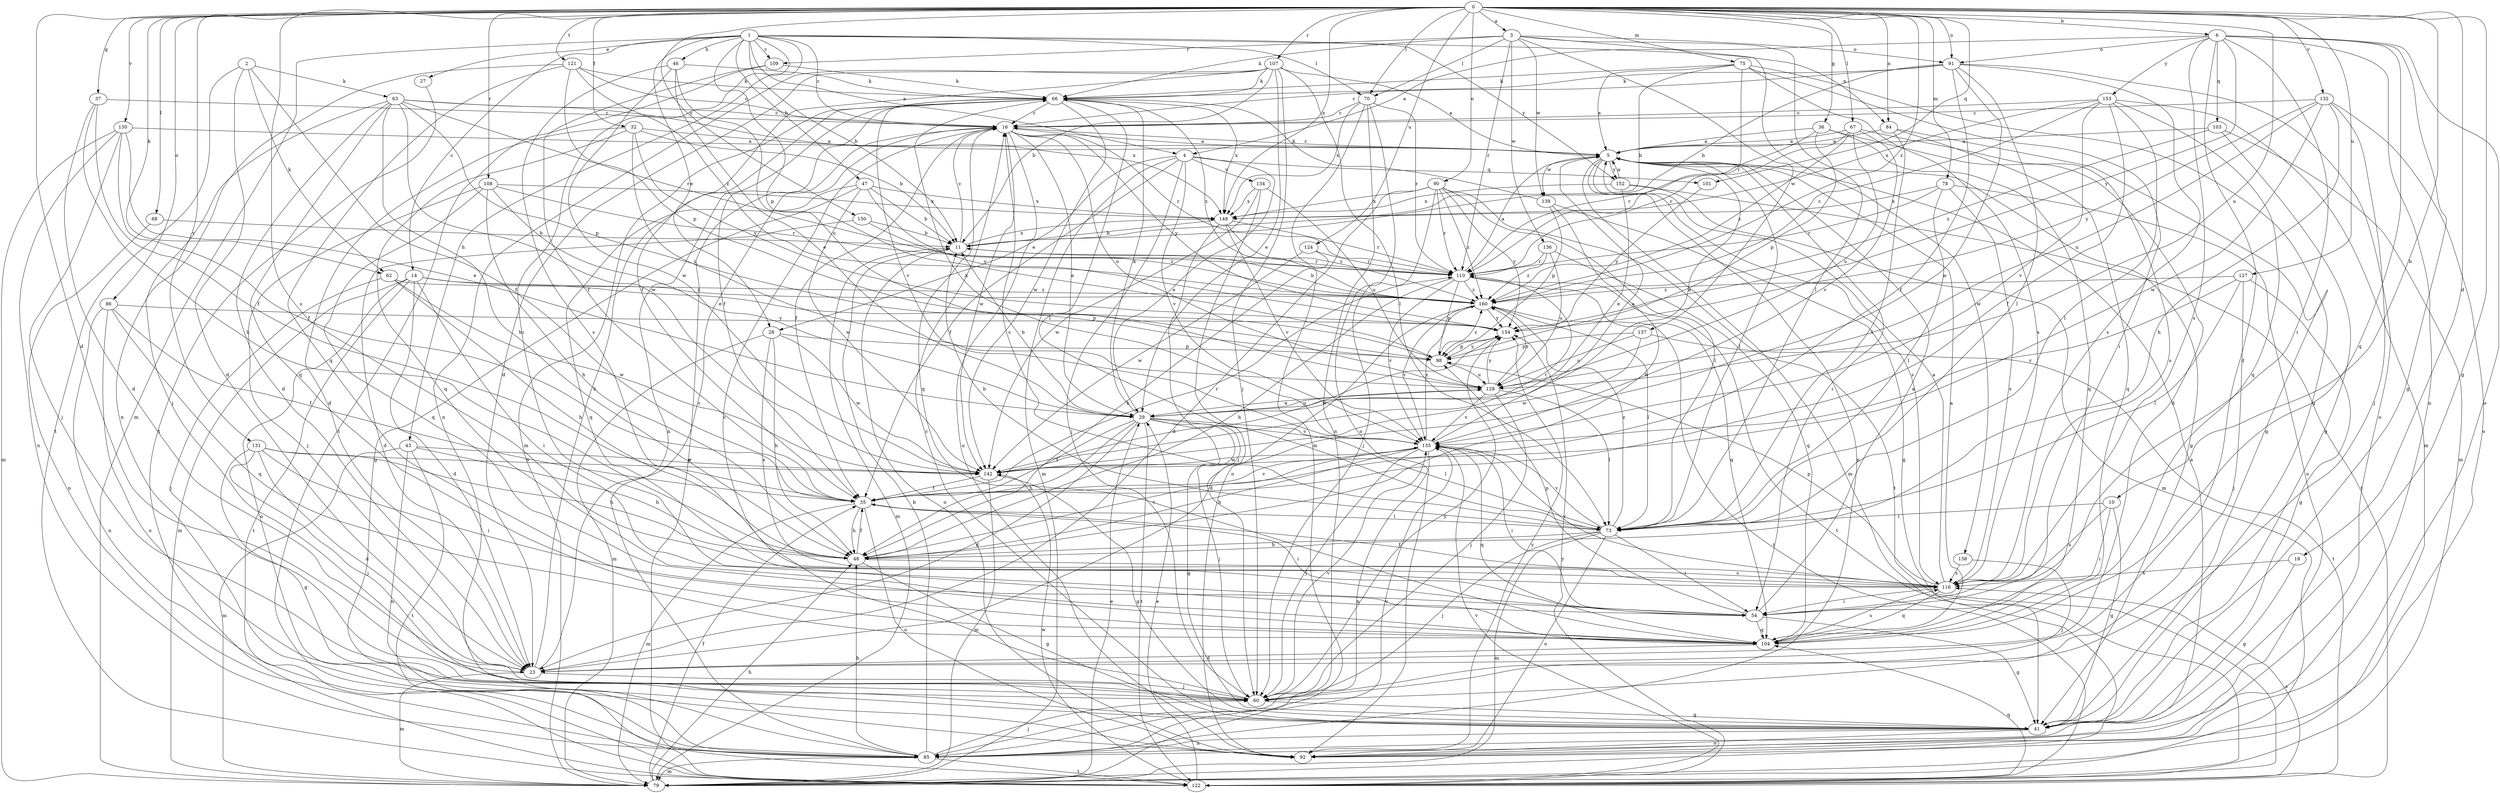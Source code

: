 strict digraph  {
0;
1;
2;
3;
4;
5;
6;
10;
11;
14;
16;
18;
23;
27;
28;
29;
32;
35;
36;
37;
41;
43;
46;
47;
48;
54;
60;
62;
63;
66;
67;
68;
70;
73;
75;
78;
79;
84;
85;
86;
90;
91;
92;
98;
101;
103;
104;
107;
108;
109;
110;
116;
121;
122;
124;
127;
128;
130;
131;
132;
134;
135;
136;
137;
138;
139;
142;
148;
150;
152;
153;
154;
160;
0 -> 3  [label=a];
0 -> 6  [label=b];
0 -> 10  [label=b];
0 -> 18  [label=d];
0 -> 23  [label=d];
0 -> 32  [label=f];
0 -> 36  [label=g];
0 -> 37  [label=g];
0 -> 41  [label=g];
0 -> 62  [label=k];
0 -> 67  [label=l];
0 -> 68  [label=l];
0 -> 70  [label=l];
0 -> 75  [label=m];
0 -> 78  [label=m];
0 -> 84  [label=n];
0 -> 86  [label=o];
0 -> 90  [label=o];
0 -> 91  [label=o];
0 -> 101  [label=q];
0 -> 107  [label=r];
0 -> 108  [label=r];
0 -> 116  [label=s];
0 -> 121  [label=t];
0 -> 124  [label=u];
0 -> 127  [label=u];
0 -> 128  [label=u];
0 -> 130  [label=v];
0 -> 131  [label=v];
0 -> 132  [label=v];
0 -> 148  [label=x];
0 -> 150  [label=y];
0 -> 160  [label=z];
1 -> 4  [label=a];
1 -> 11  [label=b];
1 -> 14  [label=c];
1 -> 16  [label=c];
1 -> 27  [label=e];
1 -> 28  [label=e];
1 -> 43  [label=h];
1 -> 46  [label=h];
1 -> 47  [label=h];
1 -> 54  [label=i];
1 -> 70  [label=l];
1 -> 79  [label=m];
1 -> 84  [label=n];
1 -> 98  [label=p];
1 -> 109  [label=r];
1 -> 152  [label=y];
2 -> 23  [label=d];
2 -> 35  [label=f];
2 -> 62  [label=k];
2 -> 63  [label=k];
2 -> 122  [label=t];
3 -> 66  [label=k];
3 -> 70  [label=l];
3 -> 73  [label=l];
3 -> 91  [label=o];
3 -> 109  [label=r];
3 -> 110  [label=r];
3 -> 136  [label=w];
3 -> 137  [label=w];
3 -> 138  [label=w];
3 -> 139  [label=w];
4 -> 28  [label=e];
4 -> 29  [label=e];
4 -> 35  [label=f];
4 -> 60  [label=j];
4 -> 79  [label=m];
4 -> 101  [label=q];
4 -> 134  [label=v];
4 -> 135  [label=v];
5 -> 16  [label=c];
5 -> 41  [label=g];
5 -> 54  [label=i];
5 -> 73  [label=l];
5 -> 79  [label=m];
5 -> 85  [label=n];
5 -> 116  [label=s];
5 -> 139  [label=w];
5 -> 152  [label=y];
6 -> 4  [label=a];
6 -> 23  [label=d];
6 -> 41  [label=g];
6 -> 54  [label=i];
6 -> 85  [label=n];
6 -> 91  [label=o];
6 -> 92  [label=o];
6 -> 103  [label=q];
6 -> 104  [label=q];
6 -> 116  [label=s];
6 -> 153  [label=y];
6 -> 154  [label=y];
10 -> 41  [label=g];
10 -> 54  [label=i];
10 -> 73  [label=l];
10 -> 116  [label=s];
11 -> 16  [label=c];
11 -> 79  [label=m];
11 -> 92  [label=o];
11 -> 110  [label=r];
11 -> 148  [label=x];
14 -> 23  [label=d];
14 -> 54  [label=i];
14 -> 79  [label=m];
14 -> 92  [label=o];
14 -> 98  [label=p];
14 -> 122  [label=t];
14 -> 160  [label=z];
16 -> 5  [label=a];
16 -> 29  [label=e];
16 -> 35  [label=f];
16 -> 92  [label=o];
16 -> 104  [label=q];
16 -> 110  [label=r];
16 -> 128  [label=u];
16 -> 142  [label=w];
16 -> 154  [label=y];
18 -> 41  [label=g];
18 -> 116  [label=s];
23 -> 16  [label=c];
23 -> 60  [label=j];
23 -> 66  [label=k];
23 -> 79  [label=m];
27 -> 122  [label=t];
28 -> 48  [label=h];
28 -> 79  [label=m];
28 -> 98  [label=p];
28 -> 116  [label=s];
28 -> 142  [label=w];
29 -> 5  [label=a];
29 -> 11  [label=b];
29 -> 23  [label=d];
29 -> 35  [label=f];
29 -> 41  [label=g];
29 -> 48  [label=h];
29 -> 60  [label=j];
29 -> 66  [label=k];
29 -> 73  [label=l];
29 -> 122  [label=t];
29 -> 128  [label=u];
29 -> 135  [label=v];
32 -> 5  [label=a];
32 -> 11  [label=b];
32 -> 23  [label=d];
32 -> 104  [label=q];
32 -> 128  [label=u];
32 -> 154  [label=y];
35 -> 48  [label=h];
35 -> 54  [label=i];
35 -> 73  [label=l];
35 -> 79  [label=m];
35 -> 92  [label=o];
35 -> 110  [label=r];
35 -> 135  [label=v];
36 -> 5  [label=a];
36 -> 23  [label=d];
36 -> 98  [label=p];
36 -> 104  [label=q];
36 -> 110  [label=r];
37 -> 16  [label=c];
37 -> 23  [label=d];
37 -> 35  [label=f];
37 -> 48  [label=h];
41 -> 16  [label=c];
41 -> 85  [label=n];
41 -> 92  [label=o];
43 -> 48  [label=h];
43 -> 79  [label=m];
43 -> 85  [label=n];
43 -> 122  [label=t];
43 -> 142  [label=w];
46 -> 29  [label=e];
46 -> 66  [label=k];
46 -> 116  [label=s];
46 -> 128  [label=u];
46 -> 142  [label=w];
47 -> 11  [label=b];
47 -> 41  [label=g];
47 -> 104  [label=q];
47 -> 142  [label=w];
47 -> 148  [label=x];
47 -> 154  [label=y];
48 -> 35  [label=f];
48 -> 41  [label=g];
48 -> 116  [label=s];
48 -> 135  [label=v];
54 -> 5  [label=a];
54 -> 41  [label=g];
54 -> 98  [label=p];
54 -> 104  [label=q];
60 -> 16  [label=c];
60 -> 41  [label=g];
60 -> 135  [label=v];
60 -> 154  [label=y];
62 -> 48  [label=h];
62 -> 60  [label=j];
62 -> 142  [label=w];
62 -> 160  [label=z];
63 -> 16  [label=c];
63 -> 23  [label=d];
63 -> 48  [label=h];
63 -> 60  [label=j];
63 -> 98  [label=p];
63 -> 104  [label=q];
63 -> 110  [label=r];
63 -> 142  [label=w];
63 -> 148  [label=x];
66 -> 16  [label=c];
66 -> 35  [label=f];
66 -> 73  [label=l];
66 -> 79  [label=m];
66 -> 85  [label=n];
66 -> 135  [label=v];
66 -> 142  [label=w];
66 -> 148  [label=x];
66 -> 160  [label=z];
67 -> 5  [label=a];
67 -> 110  [label=r];
67 -> 116  [label=s];
67 -> 128  [label=u];
67 -> 135  [label=v];
67 -> 160  [label=z];
68 -> 11  [label=b];
68 -> 85  [label=n];
70 -> 16  [label=c];
70 -> 79  [label=m];
70 -> 85  [label=n];
70 -> 92  [label=o];
70 -> 110  [label=r];
70 -> 148  [label=x];
73 -> 11  [label=b];
73 -> 16  [label=c];
73 -> 48  [label=h];
73 -> 54  [label=i];
73 -> 60  [label=j];
73 -> 79  [label=m];
73 -> 92  [label=o];
73 -> 135  [label=v];
73 -> 160  [label=z];
75 -> 5  [label=a];
75 -> 11  [label=b];
75 -> 41  [label=g];
75 -> 54  [label=i];
75 -> 66  [label=k];
75 -> 110  [label=r];
75 -> 116  [label=s];
78 -> 73  [label=l];
78 -> 92  [label=o];
78 -> 110  [label=r];
78 -> 116  [label=s];
78 -> 148  [label=x];
79 -> 29  [label=e];
79 -> 35  [label=f];
79 -> 48  [label=h];
84 -> 5  [label=a];
84 -> 41  [label=g];
84 -> 73  [label=l];
84 -> 104  [label=q];
85 -> 5  [label=a];
85 -> 11  [label=b];
85 -> 48  [label=h];
85 -> 60  [label=j];
85 -> 79  [label=m];
85 -> 122  [label=t];
85 -> 135  [label=v];
86 -> 35  [label=f];
86 -> 85  [label=n];
86 -> 92  [label=o];
86 -> 104  [label=q];
86 -> 154  [label=y];
90 -> 23  [label=d];
90 -> 60  [label=j];
90 -> 73  [label=l];
90 -> 110  [label=r];
90 -> 122  [label=t];
90 -> 148  [label=x];
90 -> 154  [label=y];
90 -> 160  [label=z];
91 -> 11  [label=b];
91 -> 16  [label=c];
91 -> 35  [label=f];
91 -> 66  [label=k];
91 -> 73  [label=l];
91 -> 92  [label=o];
91 -> 116  [label=s];
91 -> 142  [label=w];
92 -> 154  [label=y];
98 -> 128  [label=u];
98 -> 154  [label=y];
98 -> 160  [label=z];
101 -> 154  [label=y];
103 -> 5  [label=a];
103 -> 41  [label=g];
103 -> 79  [label=m];
103 -> 160  [label=z];
104 -> 5  [label=a];
104 -> 23  [label=d];
104 -> 116  [label=s];
107 -> 5  [label=a];
107 -> 11  [label=b];
107 -> 23  [label=d];
107 -> 29  [label=e];
107 -> 35  [label=f];
107 -> 60  [label=j];
107 -> 66  [label=k];
107 -> 73  [label=l];
107 -> 85  [label=n];
108 -> 29  [label=e];
108 -> 48  [label=h];
108 -> 60  [label=j];
108 -> 104  [label=q];
108 -> 110  [label=r];
108 -> 148  [label=x];
109 -> 35  [label=f];
109 -> 66  [label=k];
109 -> 122  [label=t];
110 -> 5  [label=a];
110 -> 48  [label=h];
110 -> 98  [label=p];
110 -> 104  [label=q];
110 -> 122  [label=t];
110 -> 135  [label=v];
110 -> 160  [label=z];
116 -> 5  [label=a];
116 -> 35  [label=f];
116 -> 54  [label=i];
116 -> 98  [label=p];
116 -> 104  [label=q];
116 -> 135  [label=v];
121 -> 16  [label=c];
121 -> 66  [label=k];
121 -> 85  [label=n];
121 -> 98  [label=p];
121 -> 104  [label=q];
121 -> 160  [label=z];
122 -> 16  [label=c];
122 -> 29  [label=e];
122 -> 104  [label=q];
122 -> 116  [label=s];
122 -> 135  [label=v];
122 -> 142  [label=w];
122 -> 154  [label=y];
124 -> 48  [label=h];
124 -> 110  [label=r];
124 -> 142  [label=w];
127 -> 41  [label=g];
127 -> 60  [label=j];
127 -> 73  [label=l];
127 -> 135  [label=v];
127 -> 160  [label=z];
128 -> 29  [label=e];
128 -> 60  [label=j];
128 -> 73  [label=l];
128 -> 135  [label=v];
128 -> 154  [label=y];
128 -> 160  [label=z];
130 -> 5  [label=a];
130 -> 29  [label=e];
130 -> 35  [label=f];
130 -> 60  [label=j];
130 -> 79  [label=m];
130 -> 85  [label=n];
131 -> 23  [label=d];
131 -> 41  [label=g];
131 -> 48  [label=h];
131 -> 54  [label=i];
131 -> 60  [label=j];
131 -> 142  [label=w];
132 -> 16  [label=c];
132 -> 48  [label=h];
132 -> 60  [label=j];
132 -> 92  [label=o];
132 -> 128  [label=u];
132 -> 142  [label=w];
132 -> 154  [label=y];
134 -> 92  [label=o];
134 -> 128  [label=u];
134 -> 142  [label=w];
134 -> 148  [label=x];
135 -> 5  [label=a];
135 -> 48  [label=h];
135 -> 54  [label=i];
135 -> 60  [label=j];
135 -> 66  [label=k];
135 -> 85  [label=n];
135 -> 104  [label=q];
135 -> 142  [label=w];
135 -> 160  [label=z];
136 -> 104  [label=q];
136 -> 110  [label=r];
136 -> 128  [label=u];
136 -> 160  [label=z];
137 -> 98  [label=p];
137 -> 122  [label=t];
137 -> 128  [label=u];
137 -> 142  [label=w];
138 -> 60  [label=j];
138 -> 116  [label=s];
139 -> 41  [label=g];
139 -> 48  [label=h];
139 -> 66  [label=k];
139 -> 98  [label=p];
142 -> 35  [label=f];
142 -> 41  [label=g];
142 -> 79  [label=m];
142 -> 110  [label=r];
148 -> 11  [label=b];
148 -> 60  [label=j];
148 -> 110  [label=r];
148 -> 135  [label=v];
148 -> 160  [label=z];
150 -> 11  [label=b];
150 -> 23  [label=d];
150 -> 160  [label=z];
152 -> 5  [label=a];
152 -> 29  [label=e];
152 -> 79  [label=m];
152 -> 122  [label=t];
152 -> 148  [label=x];
153 -> 16  [label=c];
153 -> 35  [label=f];
153 -> 73  [label=l];
153 -> 79  [label=m];
153 -> 104  [label=q];
153 -> 135  [label=v];
153 -> 148  [label=x];
153 -> 160  [label=z];
154 -> 98  [label=p];
154 -> 142  [label=w];
160 -> 11  [label=b];
160 -> 23  [label=d];
160 -> 73  [label=l];
160 -> 122  [label=t];
160 -> 135  [label=v];
160 -> 154  [label=y];
}
